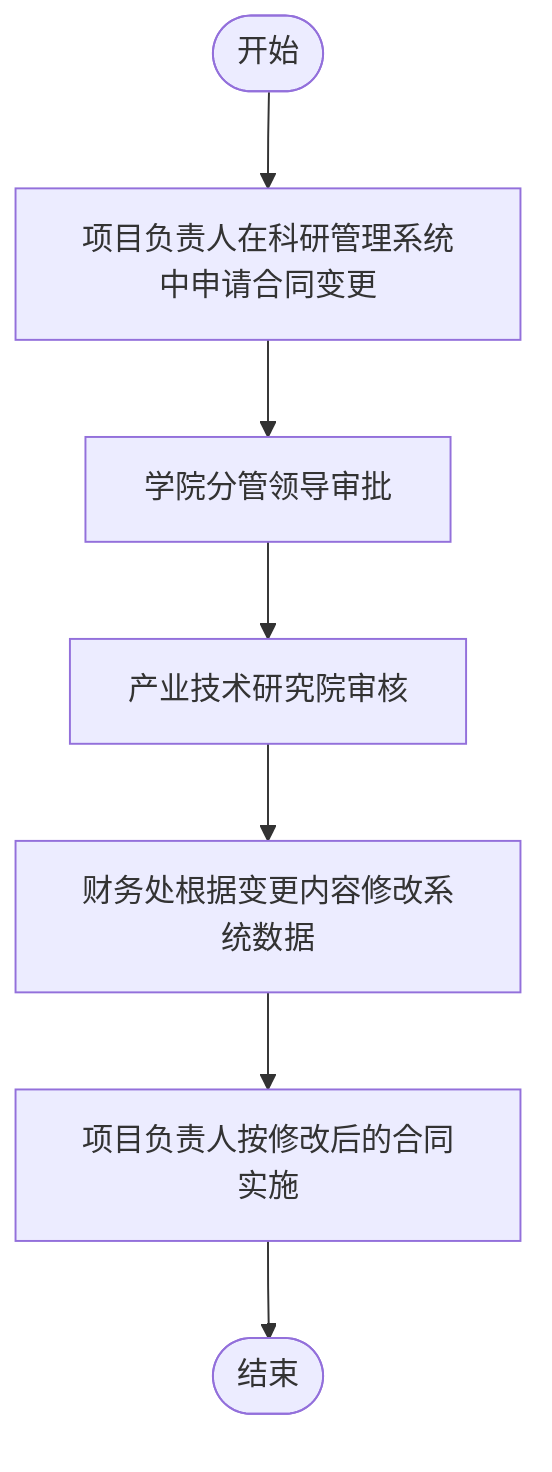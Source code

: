 flowchart TD
    A([开始]) --> B[项目负责人在科研管理系统中申请合同变更]
    B --> C[学院分管领导审批]
    C --> D[产业技术研究院审核]
    D --> E[财务处根据变更内容修改系统数据]
    E --> F[项目负责人按修改后的合同实施]
    F --> G([结束])